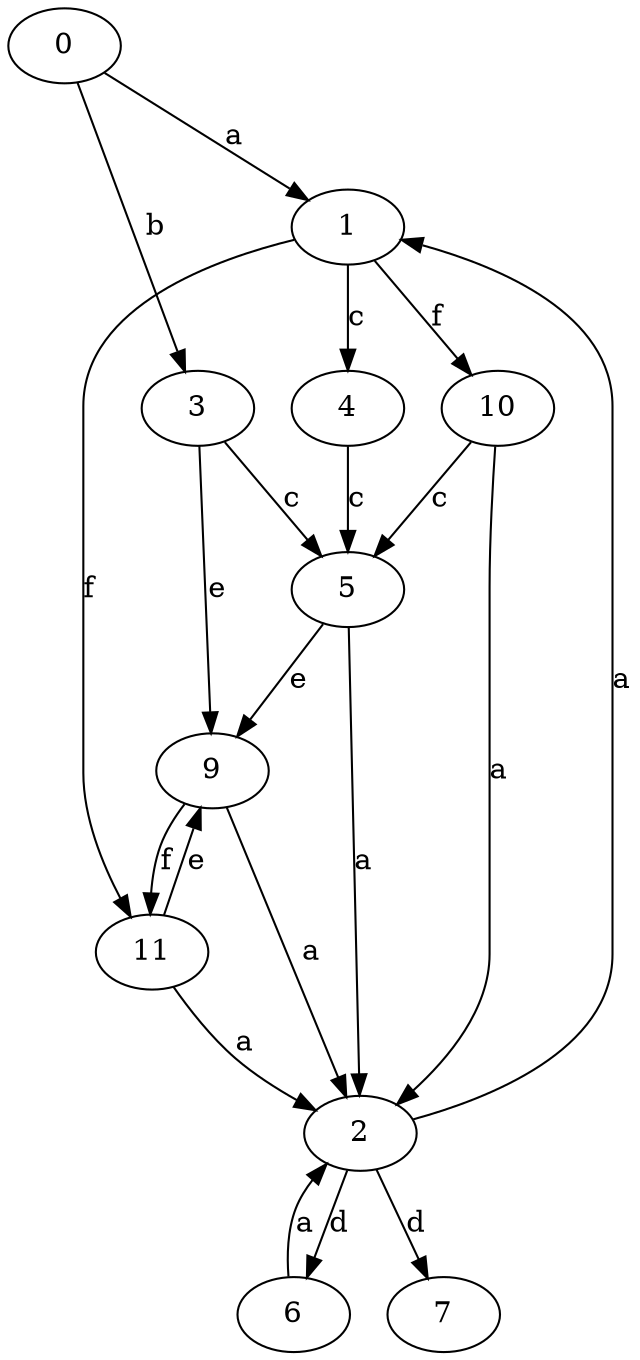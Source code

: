strict digraph  {
1;
0;
2;
3;
4;
5;
6;
7;
9;
10;
11;
1 -> 4  [label=c];
1 -> 10  [label=f];
1 -> 11  [label=f];
0 -> 1  [label=a];
0 -> 3  [label=b];
2 -> 1  [label=a];
2 -> 6  [label=d];
2 -> 7  [label=d];
3 -> 5  [label=c];
3 -> 9  [label=e];
4 -> 5  [label=c];
5 -> 2  [label=a];
5 -> 9  [label=e];
6 -> 2  [label=a];
9 -> 2  [label=a];
9 -> 11  [label=f];
10 -> 2  [label=a];
10 -> 5  [label=c];
11 -> 2  [label=a];
11 -> 9  [label=e];
}
